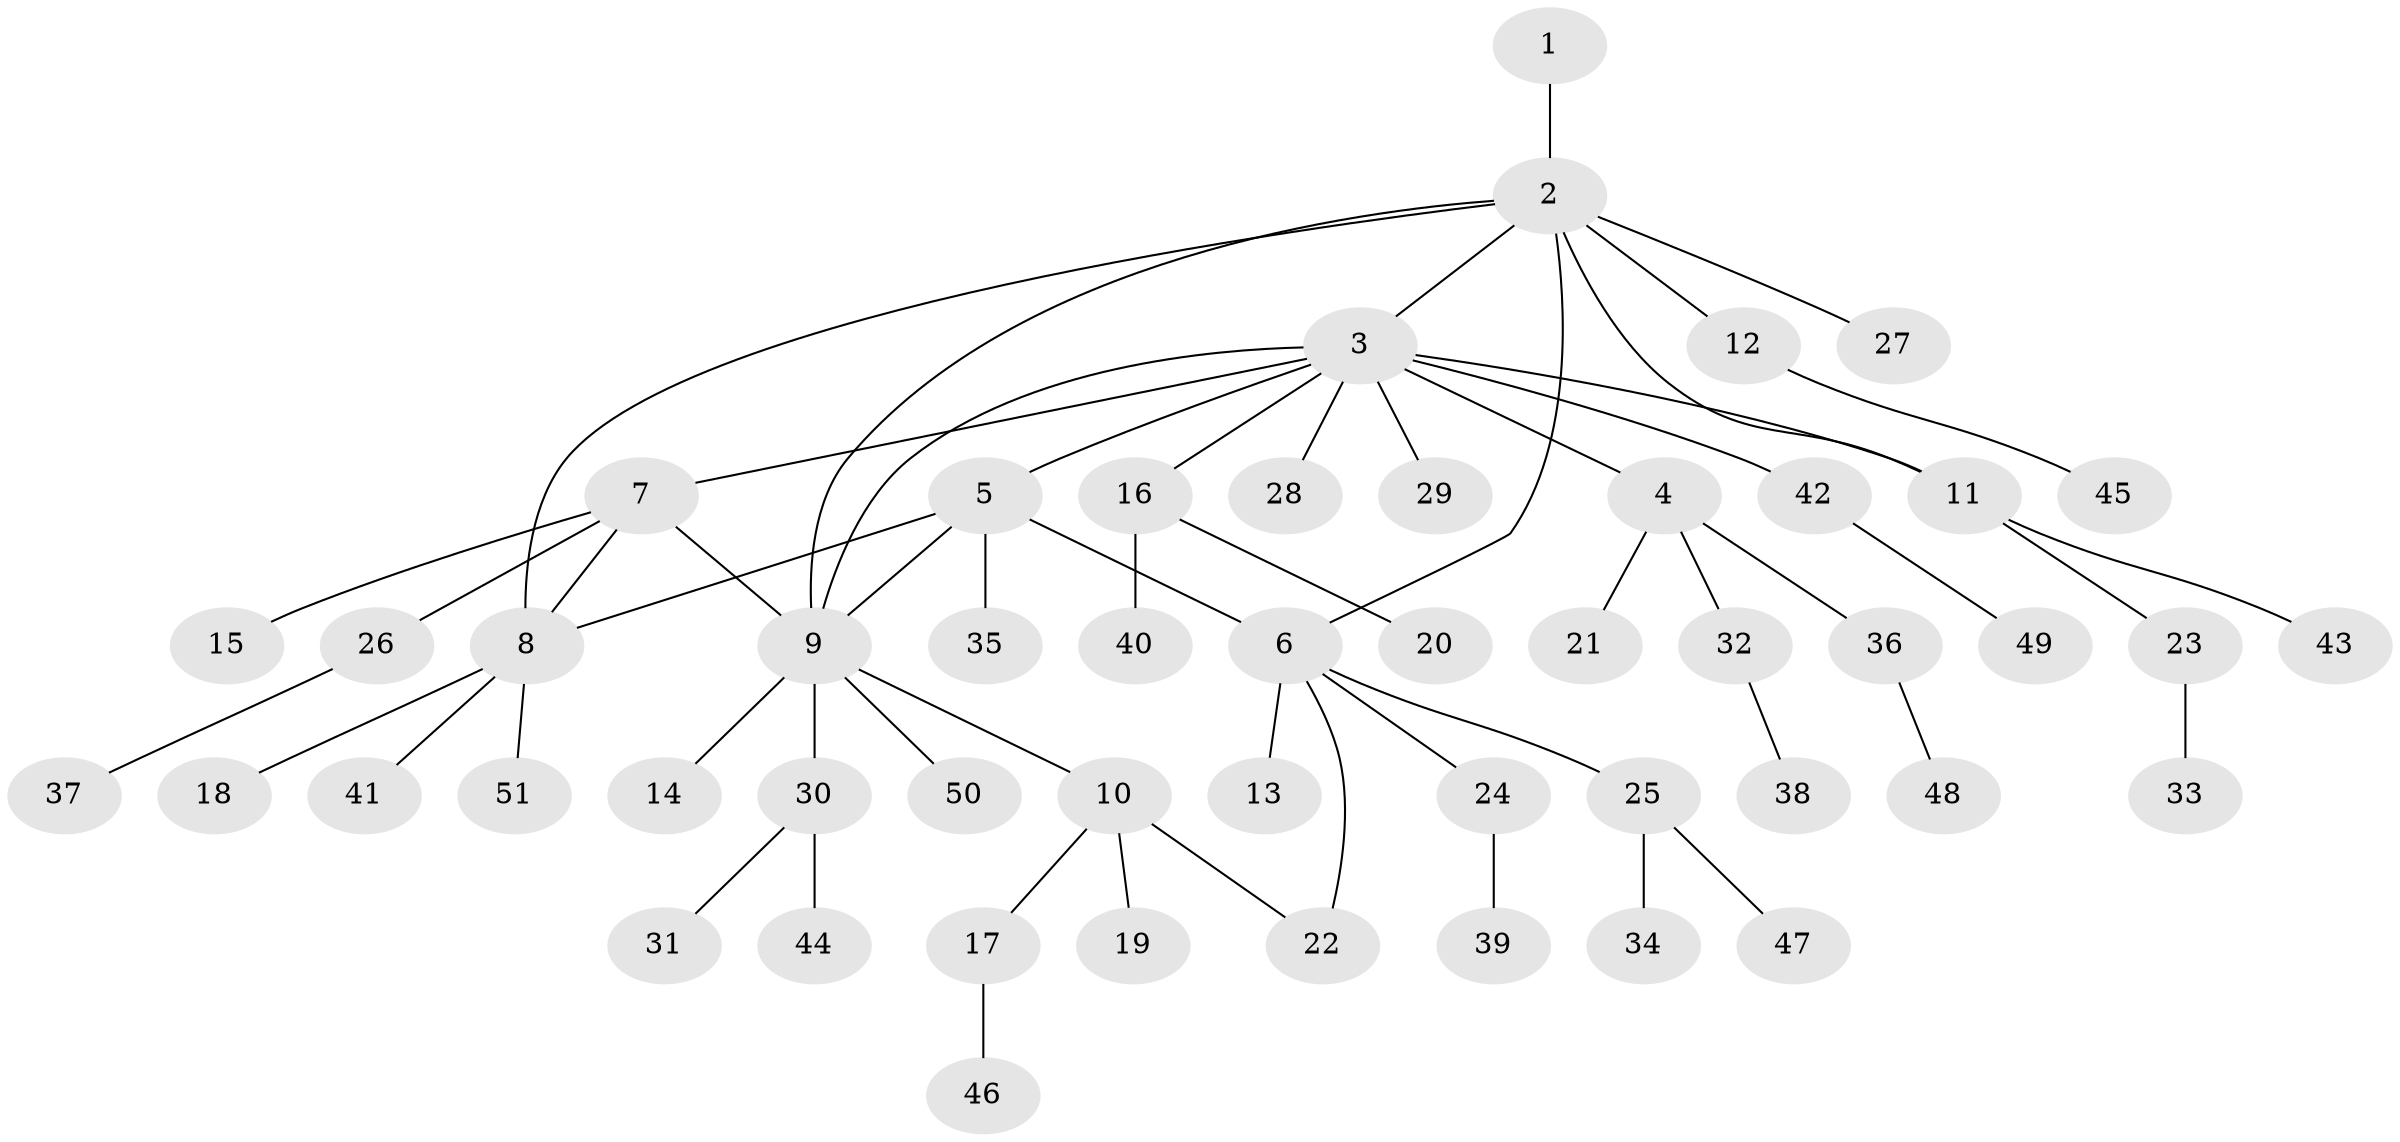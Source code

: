 // coarse degree distribution, {7: 0.06666666666666667, 4: 0.06666666666666667, 3: 0.1, 5: 0.06666666666666667, 2: 0.13333333333333333, 1: 0.5333333333333333, 9: 0.03333333333333333}
// Generated by graph-tools (version 1.1) at 2025/37/03/04/25 23:37:39]
// undirected, 51 vertices, 58 edges
graph export_dot {
  node [color=gray90,style=filled];
  1;
  2;
  3;
  4;
  5;
  6;
  7;
  8;
  9;
  10;
  11;
  12;
  13;
  14;
  15;
  16;
  17;
  18;
  19;
  20;
  21;
  22;
  23;
  24;
  25;
  26;
  27;
  28;
  29;
  30;
  31;
  32;
  33;
  34;
  35;
  36;
  37;
  38;
  39;
  40;
  41;
  42;
  43;
  44;
  45;
  46;
  47;
  48;
  49;
  50;
  51;
  1 -- 2;
  2 -- 3;
  2 -- 6;
  2 -- 8;
  2 -- 9;
  2 -- 11;
  2 -- 12;
  2 -- 27;
  3 -- 4;
  3 -- 5;
  3 -- 7;
  3 -- 9;
  3 -- 11;
  3 -- 16;
  3 -- 28;
  3 -- 29;
  3 -- 42;
  4 -- 21;
  4 -- 32;
  4 -- 36;
  5 -- 6;
  5 -- 8;
  5 -- 9;
  5 -- 35;
  6 -- 13;
  6 -- 22;
  6 -- 24;
  6 -- 25;
  7 -- 8;
  7 -- 9;
  7 -- 15;
  7 -- 26;
  8 -- 18;
  8 -- 41;
  8 -- 51;
  9 -- 10;
  9 -- 14;
  9 -- 30;
  9 -- 50;
  10 -- 17;
  10 -- 19;
  10 -- 22;
  11 -- 23;
  11 -- 43;
  12 -- 45;
  16 -- 20;
  16 -- 40;
  17 -- 46;
  23 -- 33;
  24 -- 39;
  25 -- 34;
  25 -- 47;
  26 -- 37;
  30 -- 31;
  30 -- 44;
  32 -- 38;
  36 -- 48;
  42 -- 49;
}
